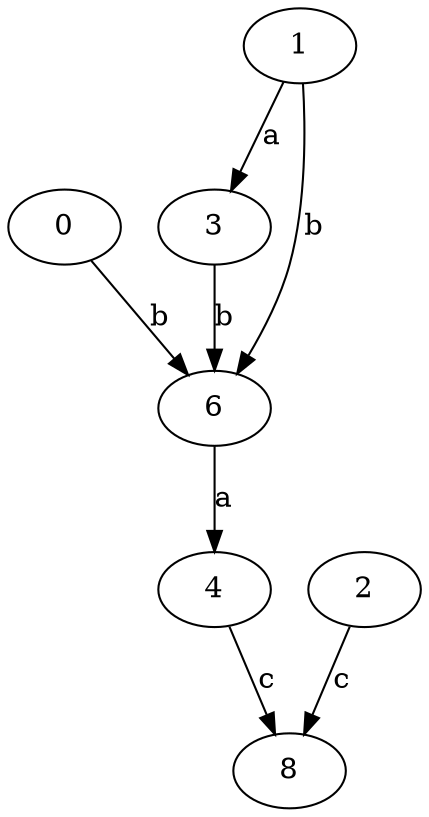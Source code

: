 strict digraph  {
0;
3;
4;
1;
2;
6;
8;
0 -> 6  [label=b];
3 -> 6  [label=b];
4 -> 8  [label=c];
1 -> 3  [label=a];
1 -> 6  [label=b];
2 -> 8  [label=c];
6 -> 4  [label=a];
}
